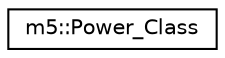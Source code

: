 digraph "Graphical Class Hierarchy"
{
 // LATEX_PDF_SIZE
  edge [fontname="Helvetica",fontsize="10",labelfontname="Helvetica",labelfontsize="10"];
  node [fontname="Helvetica",fontsize="10",shape=record];
  rankdir="LR";
  Node0 [label="m5::Power_Class",height=0.2,width=0.4,color="black", fillcolor="white", style="filled",URL="$classm5_1_1Power__Class.html",tooltip=" "];
}
